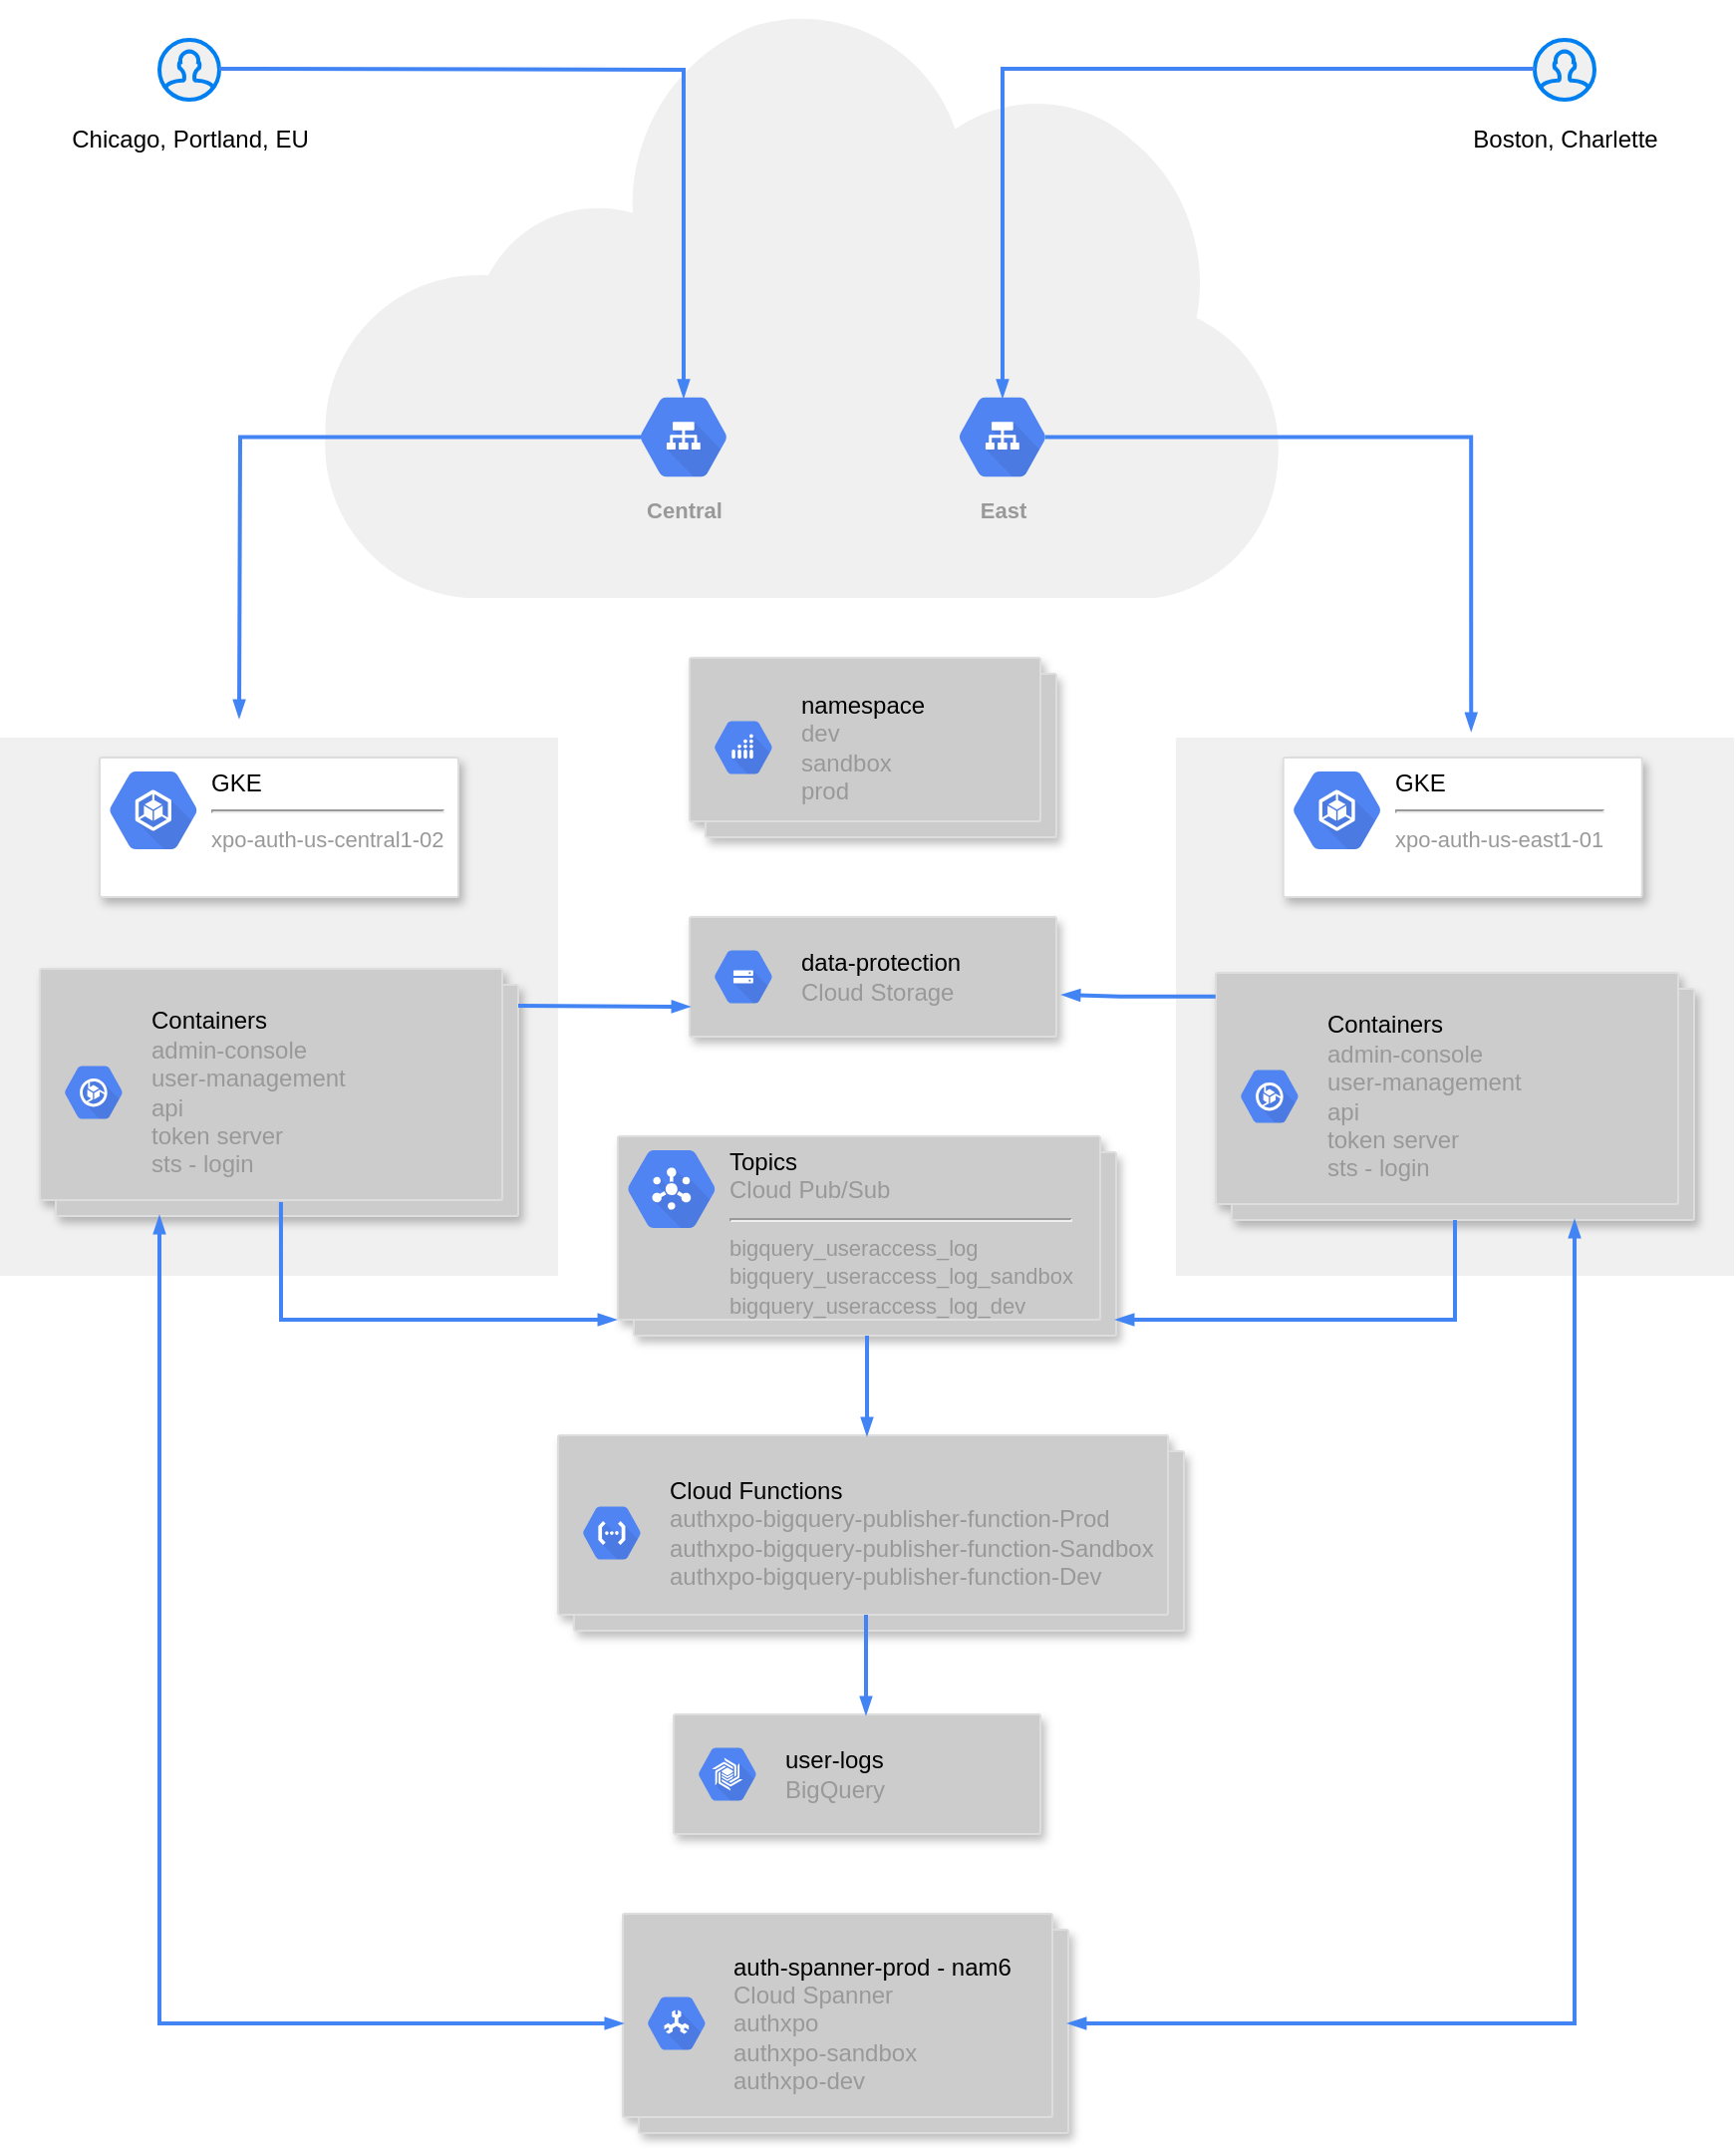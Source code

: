 <mxfile version="13.10.4" type="github">
  <diagram id="JQ935dEff7e0mPWDVM7o" name="Page-1">
    <mxGraphModel dx="1715" dy="1105" grid="1" gridSize="10" guides="1" tooltips="1" connect="1" arrows="1" fold="1" page="1" pageScale="1" pageWidth="1700" pageHeight="1100" math="0" shadow="0">
      <root>
        <mxCell id="0" />
        <mxCell id="1" parent="0" />
        <mxCell id="KqAvhqbSGdXWpDiNRcOl-2" value="" style="aspect=fixed;pointerEvents=1;shadow=0;dashed=0;html=1;strokeColor=none;labelPosition=center;verticalLabelPosition=bottom;verticalAlign=top;align=center;shape=mxgraph.mscae.enterprise.internet;fillColor=#F0F0F0;" vertex="1" parent="1">
          <mxGeometry x="580" width="483.87" height="300" as="geometry" />
        </mxCell>
        <mxCell id="KqAvhqbSGdXWpDiNRcOl-3" value="" style="html=1;verticalLabelPosition=bottom;align=center;labelBackgroundColor=#ffffff;verticalAlign=top;strokeWidth=2;strokeColor=#0080F0;shadow=0;dashed=0;shape=mxgraph.ios7.icons.user;fillColor=#F0F0F0;" vertex="1" parent="1">
          <mxGeometry x="500" y="20" width="30" height="30" as="geometry" />
        </mxCell>
        <mxCell id="KqAvhqbSGdXWpDiNRcOl-4" value="Chicago, Portland, EU" style="text;html=1;align=center;verticalAlign=middle;resizable=0;points=[];autosize=1;" vertex="1" parent="1">
          <mxGeometry x="450" y="60" width="130" height="20" as="geometry" />
        </mxCell>
        <mxCell id="KqAvhqbSGdXWpDiNRcOl-5" value="" style="html=1;verticalLabelPosition=bottom;align=center;labelBackgroundColor=#ffffff;verticalAlign=top;strokeWidth=2;strokeColor=#0080F0;shadow=0;dashed=0;shape=mxgraph.ios7.icons.user;fillColor=#F0F0F0;" vertex="1" parent="1">
          <mxGeometry x="1190" y="20" width="30" height="30" as="geometry" />
        </mxCell>
        <mxCell id="KqAvhqbSGdXWpDiNRcOl-6" value="Boston, Charlette" style="text;html=1;align=center;verticalAlign=middle;resizable=0;points=[];autosize=1;" vertex="1" parent="1">
          <mxGeometry x="1150" y="60" width="110" height="20" as="geometry" />
        </mxCell>
        <mxCell id="KqAvhqbSGdXWpDiNRcOl-7" value="Central" style="html=1;fillColor=#5184F3;strokeColor=none;verticalAlign=top;labelPosition=center;verticalLabelPosition=bottom;align=center;spacingTop=-6;fontSize=11;fontStyle=1;fontColor=#999999;shape=mxgraph.gcp2.hexIcon;prIcon=cloud_load_balancing" vertex="1" parent="1">
          <mxGeometry x="730" y="190" width="66" height="58.5" as="geometry" />
        </mxCell>
        <mxCell id="KqAvhqbSGdXWpDiNRcOl-8" value="East" style="html=1;fillColor=#5184F3;strokeColor=none;verticalAlign=top;labelPosition=center;verticalLabelPosition=bottom;align=center;spacingTop=-6;fontSize=11;fontStyle=1;fontColor=#999999;shape=mxgraph.gcp2.hexIcon;prIcon=cloud_load_balancing" vertex="1" parent="1">
          <mxGeometry x="890" y="190" width="66" height="58.5" as="geometry" />
        </mxCell>
        <mxCell id="KqAvhqbSGdXWpDiNRcOl-9" value="" style="edgeStyle=orthogonalEdgeStyle;fontSize=12;html=1;endArrow=blockThin;endFill=1;rounded=0;strokeWidth=2;endSize=4;startSize=4;dashed=0;strokeColor=#4284F3;entryX=0.5;entryY=0.16;entryDx=0;entryDy=0;entryPerimeter=0;" edge="1" parent="1" target="KqAvhqbSGdXWpDiNRcOl-7">
          <mxGeometry width="100" relative="1" as="geometry">
            <mxPoint x="530" y="34.5" as="sourcePoint" />
            <mxPoint x="724" y="200" as="targetPoint" />
          </mxGeometry>
        </mxCell>
        <mxCell id="KqAvhqbSGdXWpDiNRcOl-10" value="" style="edgeStyle=orthogonalEdgeStyle;fontSize=12;html=1;endArrow=blockThin;endFill=1;rounded=0;strokeWidth=2;endSize=4;startSize=4;dashed=0;strokeColor=#4284F3;exitX=0;exitY=0.483;exitDx=0;exitDy=0;exitPerimeter=0;entryX=0.5;entryY=0.16;entryDx=0;entryDy=0;entryPerimeter=0;" edge="1" parent="1" source="KqAvhqbSGdXWpDiNRcOl-5" target="KqAvhqbSGdXWpDiNRcOl-8">
          <mxGeometry width="100" relative="1" as="geometry">
            <mxPoint x="980" y="34.5" as="sourcePoint" />
            <mxPoint x="1080" y="34.5" as="targetPoint" />
          </mxGeometry>
        </mxCell>
        <mxCell id="KqAvhqbSGdXWpDiNRcOl-11" value="" style="verticalLabelPosition=bottom;verticalAlign=top;html=1;shape=mxgraph.basic.rect;fillColor2=none;strokeWidth=1;size=20;indent=5;fillColor=#F0F0F0;strokeColor=none;" vertex="1" parent="1">
          <mxGeometry x="420" y="370" width="280" height="270" as="geometry" />
        </mxCell>
        <mxCell id="KqAvhqbSGdXWpDiNRcOl-12" value="" style="verticalLabelPosition=bottom;verticalAlign=top;html=1;shape=mxgraph.basic.rect;fillColor2=none;strokeWidth=1;size=20;indent=5;fillColor=#F0F0F0;strokeColor=none;" vertex="1" parent="1">
          <mxGeometry x="1010" y="370" width="280" height="270" as="geometry" />
        </mxCell>
        <mxCell id="KqAvhqbSGdXWpDiNRcOl-13" value="" style="edgeStyle=orthogonalEdgeStyle;fontSize=12;html=1;endArrow=blockThin;endFill=1;rounded=0;strokeWidth=2;endSize=4;startSize=4;dashed=0;strokeColor=#4284F3;exitX=0.175;exitY=0.5;exitDx=0;exitDy=0;exitPerimeter=0;" edge="1" parent="1" source="KqAvhqbSGdXWpDiNRcOl-7">
          <mxGeometry width="100" relative="1" as="geometry">
            <mxPoint x="440" y="260" as="sourcePoint" />
            <mxPoint x="540" y="360" as="targetPoint" />
          </mxGeometry>
        </mxCell>
        <mxCell id="KqAvhqbSGdXWpDiNRcOl-14" value="" style="edgeStyle=orthogonalEdgeStyle;fontSize=12;html=1;endArrow=blockThin;endFill=1;rounded=0;strokeWidth=2;endSize=4;startSize=4;dashed=0;strokeColor=#4284F3;exitX=0.825;exitY=0.5;exitDx=0;exitDy=0;exitPerimeter=0;entryX=0.529;entryY=-0.013;entryDx=0;entryDy=0;entryPerimeter=0;" edge="1" parent="1" source="KqAvhqbSGdXWpDiNRcOl-8" target="KqAvhqbSGdXWpDiNRcOl-12">
          <mxGeometry width="100" relative="1" as="geometry">
            <mxPoint x="1100" y="220" as="sourcePoint" />
            <mxPoint x="1200" y="220" as="targetPoint" />
          </mxGeometry>
        </mxCell>
        <mxCell id="KqAvhqbSGdXWpDiNRcOl-17" value="" style="strokeColor=#dddddd;shadow=1;strokeWidth=1;rounded=1;absoluteArcSize=1;arcSize=2;fillColor=#FFFFFF;" vertex="1" parent="1">
          <mxGeometry x="470" y="380" width="180" height="70" as="geometry" />
        </mxCell>
        <mxCell id="KqAvhqbSGdXWpDiNRcOl-18" value="&lt;font color=&quot;#000000&quot;&gt;GKE&lt;/font&gt;&lt;br&gt;&lt;hr&gt;&lt;span style=&quot;font-size: 11px&quot;&gt;xpo-auth-us-central1-02&lt;/span&gt;" style="dashed=0;connectable=0;html=1;fillColor=#5184F3;strokeColor=none;shape=mxgraph.gcp2.container_engine;part=1;labelPosition=right;verticalLabelPosition=middle;align=left;verticalAlign=top;spacingLeft=5;fontColor=#999999;fontSize=12;spacingTop=-8;" vertex="1" parent="KqAvhqbSGdXWpDiNRcOl-17">
          <mxGeometry width="44" height="39" relative="1" as="geometry">
            <mxPoint x="5" y="7" as="offset" />
          </mxGeometry>
        </mxCell>
        <mxCell id="KqAvhqbSGdXWpDiNRcOl-19" value="" style="strokeColor=#dddddd;shadow=1;strokeWidth=1;rounded=1;absoluteArcSize=1;arcSize=2;fillColor=#FFFFFF;" vertex="1" parent="1">
          <mxGeometry x="1063.87" y="380" width="180" height="70" as="geometry" />
        </mxCell>
        <mxCell id="KqAvhqbSGdXWpDiNRcOl-20" value="&lt;font color=&quot;#000000&quot;&gt;GKE&lt;/font&gt;&lt;br&gt;&lt;hr&gt;&lt;span style=&quot;font-size: 11px&quot;&gt;xpo-auth-us-east1-01&lt;/span&gt;" style="dashed=0;connectable=0;html=1;fillColor=#5184F3;strokeColor=none;shape=mxgraph.gcp2.container_engine;part=1;labelPosition=right;verticalLabelPosition=middle;align=left;verticalAlign=top;spacingLeft=5;fontColor=#999999;fontSize=12;spacingTop=-8;" vertex="1" parent="KqAvhqbSGdXWpDiNRcOl-19">
          <mxGeometry width="44" height="39" relative="1" as="geometry">
            <mxPoint x="5" y="7" as="offset" />
          </mxGeometry>
        </mxCell>
        <mxCell id="KqAvhqbSGdXWpDiNRcOl-21" value="" style="strokeColor=#dddddd;shadow=1;strokeWidth=1;rounded=1;absoluteArcSize=1;arcSize=2;fillColor=#CCCCCC;" vertex="1" parent="1">
          <mxGeometry x="758" y="860" width="184" height="60" as="geometry" />
        </mxCell>
        <mxCell id="KqAvhqbSGdXWpDiNRcOl-22" value="&lt;font color=&quot;#000000&quot;&gt;user-logs&lt;/font&gt;&lt;br&gt;BigQuery" style="dashed=0;connectable=0;html=1;fillColor=#5184F3;strokeColor=none;shape=mxgraph.gcp2.hexIcon;prIcon=cloud_bigtable;part=1;labelPosition=right;verticalLabelPosition=middle;align=left;verticalAlign=middle;spacingLeft=5;fontColor=#999999;fontSize=12;" vertex="1" parent="KqAvhqbSGdXWpDiNRcOl-21">
          <mxGeometry y="0.5" width="44" height="39" relative="1" as="geometry">
            <mxPoint x="5" y="-19.5" as="offset" />
          </mxGeometry>
        </mxCell>
        <mxCell id="KqAvhqbSGdXWpDiNRcOl-23" value="" style="shape=mxgraph.gcp2.doubleRect;strokeColor=#dddddd;shadow=1;strokeWidth=1;fillColor=#CCCCCC;" vertex="1" parent="1">
          <mxGeometry x="732.47" y="960" width="223.53" height="110" as="geometry" />
        </mxCell>
        <mxCell id="KqAvhqbSGdXWpDiNRcOl-24" value="&lt;font color=&quot;#000000&quot;&gt;auth-spanner-prod - nam6&lt;/font&gt;&lt;br&gt;Cloud Spanner&lt;br&gt;authxpo&lt;br&gt;authxpo-sandbox&lt;br&gt;authxpo-dev" style="dashed=0;connectable=0;html=1;fillColor=#5184F3;strokeColor=none;shape=mxgraph.gcp2.hexIcon;prIcon=cloud_spanner;part=1;labelPosition=right;verticalLabelPosition=middle;align=left;verticalAlign=middle;spacingLeft=5;fontColor=#999999;fontSize=12;" vertex="1" parent="KqAvhqbSGdXWpDiNRcOl-23">
          <mxGeometry y="0.5" width="44" height="39" relative="1" as="geometry">
            <mxPoint x="5" y="-19.5" as="offset" />
          </mxGeometry>
        </mxCell>
        <mxCell id="KqAvhqbSGdXWpDiNRcOl-29" value="" style="shape=mxgraph.gcp2.doubleRect;strokeColor=#dddddd;shadow=1;strokeWidth=1;fillColor=#CCCCCC;" vertex="1" parent="1">
          <mxGeometry x="440" y="486" width="240" height="124" as="geometry" />
        </mxCell>
        <mxCell id="KqAvhqbSGdXWpDiNRcOl-30" value="&lt;font color=&quot;#000000&quot;&gt;Containers&lt;/font&gt;&lt;br&gt;admin-console&lt;br&gt;user-management&lt;br&gt;api&lt;br&gt;token server&lt;br&gt;sts - login" style="dashed=0;connectable=0;html=1;fillColor=#5184F3;strokeColor=none;shape=mxgraph.gcp2.hexIcon;prIcon=container_optimized_os;part=1;labelPosition=right;verticalLabelPosition=middle;align=left;verticalAlign=middle;spacingLeft=5;fontColor=#999999;fontSize=12;" vertex="1" parent="KqAvhqbSGdXWpDiNRcOl-29">
          <mxGeometry y="0.5" width="44" height="39" relative="1" as="geometry">
            <mxPoint x="5" y="-19.5" as="offset" />
          </mxGeometry>
        </mxCell>
        <mxCell id="KqAvhqbSGdXWpDiNRcOl-31" value="" style="shape=mxgraph.gcp2.doubleRect;strokeColor=#dddddd;shadow=1;strokeWidth=1;fillColor=#CCCCCC;" vertex="1" parent="1">
          <mxGeometry x="1030" y="488" width="240" height="124" as="geometry" />
        </mxCell>
        <mxCell id="KqAvhqbSGdXWpDiNRcOl-32" value="&lt;font color=&quot;#000000&quot;&gt;Containers&lt;/font&gt;&lt;br&gt;admin-console&lt;br&gt;user-management&lt;br&gt;api&lt;br&gt;token server&lt;br&gt;sts - login" style="dashed=0;connectable=0;html=1;fillColor=#5184F3;strokeColor=none;shape=mxgraph.gcp2.hexIcon;prIcon=container_optimized_os;part=1;labelPosition=right;verticalLabelPosition=middle;align=left;verticalAlign=middle;spacingLeft=5;fontColor=#999999;fontSize=12;" vertex="1" parent="KqAvhqbSGdXWpDiNRcOl-31">
          <mxGeometry y="0.5" width="44" height="39" relative="1" as="geometry">
            <mxPoint x="5" y="-19.5" as="offset" />
          </mxGeometry>
        </mxCell>
        <mxCell id="KqAvhqbSGdXWpDiNRcOl-33" value="" style="strokeColor=#dddddd;shadow=1;strokeWidth=1;rounded=1;absoluteArcSize=1;arcSize=2;fillColor=#CCCCCC;" vertex="1" parent="1">
          <mxGeometry x="766" y="460" width="184" height="60" as="geometry" />
        </mxCell>
        <mxCell id="KqAvhqbSGdXWpDiNRcOl-34" value="&lt;font color=&quot;#000000&quot;&gt;data-protection&lt;/font&gt;&lt;br&gt;Cloud Storage" style="dashed=0;connectable=0;html=1;fillColor=#5184F3;strokeColor=none;shape=mxgraph.gcp2.hexIcon;prIcon=cloud_storage;part=1;labelPosition=right;verticalLabelPosition=middle;align=left;verticalAlign=middle;spacingLeft=5;fontColor=#999999;fontSize=12;" vertex="1" parent="KqAvhqbSGdXWpDiNRcOl-33">
          <mxGeometry y="0.5" width="44" height="39" relative="1" as="geometry">
            <mxPoint x="5" y="-19.5" as="offset" />
          </mxGeometry>
        </mxCell>
        <mxCell id="KqAvhqbSGdXWpDiNRcOl-39" value="" style="shape=mxgraph.gcp2.doubleRect;strokeColor=#dddddd;shadow=1;strokeWidth=1;fillColor=#CCCCCC;" vertex="1" parent="1">
          <mxGeometry x="766" y="330" width="184" height="90" as="geometry" />
        </mxCell>
        <mxCell id="KqAvhqbSGdXWpDiNRcOl-40" value="&lt;font color=&quot;#000000&quot;&gt;namespace&lt;/font&gt;&lt;br&gt;dev&lt;br&gt;sandbox&lt;br&gt;prod" style="dashed=0;connectable=0;html=1;fillColor=#5184F3;strokeColor=none;shape=mxgraph.gcp2.hexIcon;prIcon=api_monetization;part=1;labelPosition=right;verticalLabelPosition=middle;align=left;verticalAlign=middle;spacingLeft=5;fontColor=#999999;fontSize=12;" vertex="1" parent="KqAvhqbSGdXWpDiNRcOl-39">
          <mxGeometry y="0.5" width="44" height="39" relative="1" as="geometry">
            <mxPoint x="5" y="-19.5" as="offset" />
          </mxGeometry>
        </mxCell>
        <mxCell id="KqAvhqbSGdXWpDiNRcOl-41" value="" style="shape=mxgraph.gcp2.doubleRect;strokeColor=#dddddd;shadow=1;strokeWidth=1;fillColor=#CCCCCC;" vertex="1" parent="1">
          <mxGeometry x="730" y="570" width="250" height="100" as="geometry" />
        </mxCell>
        <mxCell id="KqAvhqbSGdXWpDiNRcOl-42" value="&lt;font color=&quot;#000000&quot;&gt;Topics&lt;/font&gt;&lt;br&gt;Cloud Pub/Sub&lt;hr&gt;&lt;span style=&quot;font-size: 11px&quot;&gt;bigquery_useraccess_log&lt;br&gt;&lt;/span&gt;&lt;span style=&quot;font-size: 11px&quot;&gt;bigquery_useraccess_log_sandbox&lt;br&gt;&lt;/span&gt;&lt;span style=&quot;font-size: 11px&quot;&gt;bigquery_useraccess_log_dev&lt;/span&gt;" style="dashed=0;connectable=0;html=1;fillColor=#5184F3;strokeColor=none;shape=mxgraph.gcp2.cloud_pubsub;part=1;labelPosition=right;verticalLabelPosition=middle;align=left;verticalAlign=top;spacingLeft=5;fontColor=#999999;fontSize=12;spacingTop=-8;" vertex="1" parent="KqAvhqbSGdXWpDiNRcOl-41">
          <mxGeometry width="44" height="39" relative="1" as="geometry">
            <mxPoint x="5" y="7" as="offset" />
          </mxGeometry>
        </mxCell>
        <mxCell id="KqAvhqbSGdXWpDiNRcOl-45" value="" style="shape=mxgraph.gcp2.doubleRect;strokeColor=#dddddd;shadow=1;strokeWidth=1;fillColor=#CCCCCC;" vertex="1" parent="1">
          <mxGeometry x="700" y="720" width="314" height="98" as="geometry" />
        </mxCell>
        <mxCell id="KqAvhqbSGdXWpDiNRcOl-46" value="&lt;font color=&quot;#000000&quot;&gt;Cloud Functions&lt;br&gt;&lt;/font&gt;authxpo-bigquery-publisher-function-Prod&lt;br&gt;authxpo-bigquery-publisher-function-Sandbox&lt;br&gt;authxpo-bigquery-publisher-function-Dev" style="dashed=0;connectable=0;html=1;fillColor=#5184F3;strokeColor=none;shape=mxgraph.gcp2.hexIcon;prIcon=cloud_functions;part=1;labelPosition=right;verticalLabelPosition=middle;align=left;verticalAlign=middle;spacingLeft=5;fontColor=#999999;fontSize=12;" vertex="1" parent="KqAvhqbSGdXWpDiNRcOl-45">
          <mxGeometry y="0.5" width="44" height="39" relative="1" as="geometry">
            <mxPoint x="5" y="-19.5" as="offset" />
          </mxGeometry>
        </mxCell>
        <mxCell id="KqAvhqbSGdXWpDiNRcOl-47" value="" style="edgeStyle=orthogonalEdgeStyle;fontSize=12;html=1;endArrow=blockThin;endFill=1;rounded=0;strokeWidth=2;endSize=4;startSize=4;dashed=0;strokeColor=#4284F3;entryX=0;entryY=0.75;entryDx=0;entryDy=0;" edge="1" parent="1" target="KqAvhqbSGdXWpDiNRcOl-33">
          <mxGeometry width="100" relative="1" as="geometry">
            <mxPoint x="680" y="504.5" as="sourcePoint" />
            <mxPoint x="740" y="505" as="targetPoint" />
            <Array as="points" />
          </mxGeometry>
        </mxCell>
        <mxCell id="KqAvhqbSGdXWpDiNRcOl-49" value="" style="edgeStyle=orthogonalEdgeStyle;fontSize=12;html=1;endArrow=blockThin;endFill=1;rounded=0;strokeWidth=2;endSize=4;startSize=4;dashed=0;strokeColor=#4284F3;exitX=0.071;exitY=0.481;exitDx=0;exitDy=0;exitPerimeter=0;" edge="1" parent="1" source="KqAvhqbSGdXWpDiNRcOl-12">
          <mxGeometry width="100" relative="1" as="geometry">
            <mxPoint x="810" y="690" as="sourcePoint" />
            <mxPoint x="953" y="499" as="targetPoint" />
            <Array as="points">
              <mxPoint x="982" y="500" />
            </Array>
          </mxGeometry>
        </mxCell>
        <mxCell id="KqAvhqbSGdXWpDiNRcOl-50" value="" style="edgeStyle=orthogonalEdgeStyle;fontSize=12;html=1;endArrow=blockThin;endFill=1;rounded=0;strokeWidth=2;endSize=4;startSize=4;dashed=0;strokeColor=#4284F3;exitX=0.504;exitY=0.944;exitDx=0;exitDy=0;exitPerimeter=0;entryX=-0.004;entryY=0.92;entryDx=0;entryDy=0;entryPerimeter=0;" edge="1" parent="1" source="KqAvhqbSGdXWpDiNRcOl-29" target="KqAvhqbSGdXWpDiNRcOl-41">
          <mxGeometry width="100" relative="1" as="geometry">
            <mxPoint x="560" y="660" as="sourcePoint" />
            <mxPoint x="660" y="660" as="targetPoint" />
            <Array as="points">
              <mxPoint x="561" y="662" />
            </Array>
          </mxGeometry>
        </mxCell>
        <mxCell id="KqAvhqbSGdXWpDiNRcOl-51" value="" style="edgeStyle=orthogonalEdgeStyle;fontSize=12;html=1;endArrow=blockThin;endFill=1;rounded=0;strokeWidth=2;endSize=4;startSize=4;dashed=0;strokeColor=#4284F3;exitX=0.5;exitY=1;exitDx=0;exitDy=0;entryX=1;entryY=0.92;entryDx=0;entryDy=0;entryPerimeter=0;" edge="1" parent="1" source="KqAvhqbSGdXWpDiNRcOl-31" target="KqAvhqbSGdXWpDiNRcOl-41">
          <mxGeometry width="100" relative="1" as="geometry">
            <mxPoint x="1143.87" y="690" as="sourcePoint" />
            <mxPoint x="1243.87" y="690" as="targetPoint" />
          </mxGeometry>
        </mxCell>
        <mxCell id="KqAvhqbSGdXWpDiNRcOl-52" value="" style="edgeStyle=orthogonalEdgeStyle;fontSize=12;html=1;endArrow=blockThin;endFill=1;rounded=0;strokeWidth=2;endSize=4;startSize=4;dashed=0;strokeColor=#4284F3;exitX=0.5;exitY=1;exitDx=0;exitDy=0;" edge="1" parent="1" source="KqAvhqbSGdXWpDiNRcOl-41">
          <mxGeometry width="100" relative="1" as="geometry">
            <mxPoint x="810" y="690" as="sourcePoint" />
            <mxPoint x="855" y="720" as="targetPoint" />
          </mxGeometry>
        </mxCell>
        <mxCell id="KqAvhqbSGdXWpDiNRcOl-53" value="" style="edgeStyle=orthogonalEdgeStyle;fontSize=12;html=1;endArrow=blockThin;endFill=1;rounded=0;strokeWidth=2;endSize=4;startSize=4;dashed=0;strokeColor=#4284F3;exitX=0.5;exitY=1;exitDx=0;exitDy=0;" edge="1" parent="1">
          <mxGeometry width="100" relative="1" as="geometry">
            <mxPoint x="854.5" y="810" as="sourcePoint" />
            <mxPoint x="854.5" y="860" as="targetPoint" />
          </mxGeometry>
        </mxCell>
        <mxCell id="KqAvhqbSGdXWpDiNRcOl-54" value="" style="edgeStyle=orthogonalEdgeStyle;fontSize=12;html=1;endArrow=blockThin;endFill=1;rounded=0;strokeWidth=2;endSize=4;startSize=4;dashed=0;strokeColor=#4284F3;exitX=0.25;exitY=1;exitDx=0;exitDy=0;entryX=0;entryY=0.5;entryDx=0;entryDy=0;startArrow=blockThin;startFill=1;" edge="1" parent="1" source="KqAvhqbSGdXWpDiNRcOl-29" target="KqAvhqbSGdXWpDiNRcOl-23">
          <mxGeometry width="100" relative="1" as="geometry">
            <mxPoint x="530" y="710" as="sourcePoint" />
            <mxPoint x="630" y="710" as="targetPoint" />
          </mxGeometry>
        </mxCell>
        <mxCell id="KqAvhqbSGdXWpDiNRcOl-55" value="" style="edgeStyle=orthogonalEdgeStyle;fontSize=12;html=1;endArrow=blockThin;endFill=1;rounded=0;strokeWidth=2;endSize=4;startSize=4;dashed=0;strokeColor=#4284F3;exitX=0.75;exitY=1;exitDx=0;exitDy=0;entryX=1;entryY=0.5;entryDx=0;entryDy=0;startArrow=blockThin;startFill=1;" edge="1" parent="1" source="KqAvhqbSGdXWpDiNRcOl-31" target="KqAvhqbSGdXWpDiNRcOl-23">
          <mxGeometry width="100" relative="1" as="geometry">
            <mxPoint x="1030" y="870" as="sourcePoint" />
            <mxPoint x="1130" y="870" as="targetPoint" />
          </mxGeometry>
        </mxCell>
      </root>
    </mxGraphModel>
  </diagram>
</mxfile>
